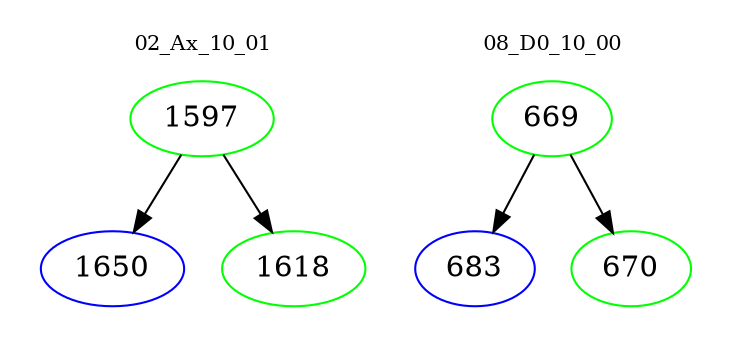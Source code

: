 digraph{
subgraph cluster_0 {
color = white
label = "02_Ax_10_01";
fontsize=10;
T0_1597 [label="1597", color="green"]
T0_1597 -> T0_1650 [color="black"]
T0_1650 [label="1650", color="blue"]
T0_1597 -> T0_1618 [color="black"]
T0_1618 [label="1618", color="green"]
}
subgraph cluster_1 {
color = white
label = "08_D0_10_00";
fontsize=10;
T1_669 [label="669", color="green"]
T1_669 -> T1_683 [color="black"]
T1_683 [label="683", color="blue"]
T1_669 -> T1_670 [color="black"]
T1_670 [label="670", color="green"]
}
}
